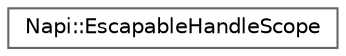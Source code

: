 digraph "Graphical Class Hierarchy"
{
 // LATEX_PDF_SIZE
  bgcolor="transparent";
  edge [fontname=Helvetica,fontsize=10,labelfontname=Helvetica,labelfontsize=10];
  node [fontname=Helvetica,fontsize=10,shape=box,height=0.2,width=0.4];
  rankdir="LR";
  Node0 [id="Node000000",label="Napi::EscapableHandleScope",height=0.2,width=0.4,color="grey40", fillcolor="white", style="filled",URL="$class_napi_1_1_escapable_handle_scope.html",tooltip=" "];
}
